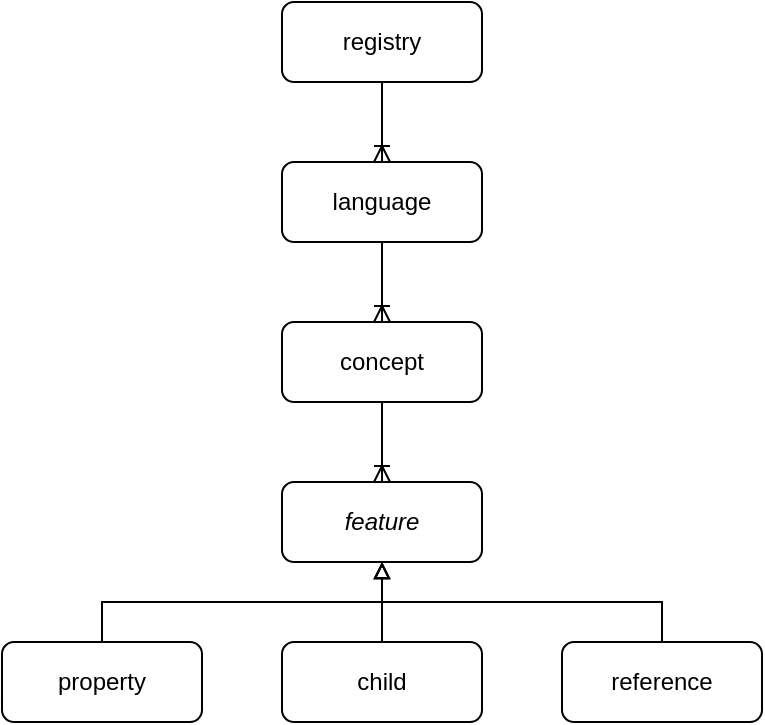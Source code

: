 <mxfile version="19.0.3" type="device"><diagram id="F2KAH38E6O-yfSAaC8Ov" name="Page-1"><mxGraphModel dx="1186" dy="822" grid="1" gridSize="10" guides="1" tooltips="1" connect="1" arrows="1" fold="1" page="1" pageScale="1" pageWidth="827" pageHeight="1169" math="0" shadow="0"><root><mxCell id="0"/><mxCell id="1" parent="0"/><mxCell id="q_UxntVZkWnUf-jzcXFL-5" style="edgeStyle=orthogonalEdgeStyle;rounded=0;orthogonalLoop=1;jettySize=auto;html=1;exitX=0.5;exitY=1;exitDx=0;exitDy=0;endArrow=ERoneToMany;endFill=0;entryX=0.5;entryY=0;entryDx=0;entryDy=0;" edge="1" parent="1" source="q_UxntVZkWnUf-jzcXFL-1" target="q_UxntVZkWnUf-jzcXFL-4"><mxGeometry relative="1" as="geometry"/></mxCell><mxCell id="q_UxntVZkWnUf-jzcXFL-1" value="language" style="rounded=1;whiteSpace=wrap;html=1;" vertex="1" parent="1"><mxGeometry x="240" y="200" width="100" height="40" as="geometry"/></mxCell><mxCell id="q_UxntVZkWnUf-jzcXFL-3" style="edgeStyle=orthogonalEdgeStyle;rounded=0;orthogonalLoop=1;jettySize=auto;html=1;exitX=0.5;exitY=1;exitDx=0;exitDy=0;entryX=0.5;entryY=0;entryDx=0;entryDy=0;endArrow=ERoneToMany;endFill=0;" edge="1" parent="1" source="q_UxntVZkWnUf-jzcXFL-2" target="q_UxntVZkWnUf-jzcXFL-1"><mxGeometry relative="1" as="geometry"/></mxCell><mxCell id="q_UxntVZkWnUf-jzcXFL-2" value="registry" style="rounded=1;whiteSpace=wrap;html=1;" vertex="1" parent="1"><mxGeometry x="240" y="120" width="100" height="40" as="geometry"/></mxCell><mxCell id="q_UxntVZkWnUf-jzcXFL-7" style="edgeStyle=orthogonalEdgeStyle;rounded=0;orthogonalLoop=1;jettySize=auto;html=1;exitX=0.5;exitY=1;exitDx=0;exitDy=0;entryX=0.5;entryY=0;entryDx=0;entryDy=0;endArrow=ERoneToMany;endFill=0;" edge="1" parent="1" source="q_UxntVZkWnUf-jzcXFL-4" target="q_UxntVZkWnUf-jzcXFL-6"><mxGeometry relative="1" as="geometry"/></mxCell><mxCell id="q_UxntVZkWnUf-jzcXFL-4" value="concept" style="rounded=1;whiteSpace=wrap;html=1;" vertex="1" parent="1"><mxGeometry x="240" y="280" width="100" height="40" as="geometry"/></mxCell><mxCell id="q_UxntVZkWnUf-jzcXFL-6" value="&lt;i&gt;feature&lt;/i&gt;" style="rounded=1;whiteSpace=wrap;html=1;" vertex="1" parent="1"><mxGeometry x="240" y="360" width="100" height="40" as="geometry"/></mxCell><mxCell id="q_UxntVZkWnUf-jzcXFL-12" style="edgeStyle=orthogonalEdgeStyle;rounded=0;orthogonalLoop=1;jettySize=auto;html=1;exitX=0.5;exitY=0;exitDx=0;exitDy=0;entryX=0.5;entryY=1;entryDx=0;entryDy=0;endArrow=block;endFill=0;" edge="1" parent="1" source="q_UxntVZkWnUf-jzcXFL-8" target="q_UxntVZkWnUf-jzcXFL-6"><mxGeometry relative="1" as="geometry"/></mxCell><mxCell id="q_UxntVZkWnUf-jzcXFL-8" value="property" style="rounded=1;whiteSpace=wrap;html=1;" vertex="1" parent="1"><mxGeometry x="100" y="440" width="100" height="40" as="geometry"/></mxCell><mxCell id="q_UxntVZkWnUf-jzcXFL-11" style="edgeStyle=orthogonalEdgeStyle;rounded=0;orthogonalLoop=1;jettySize=auto;html=1;exitX=0.5;exitY=0;exitDx=0;exitDy=0;entryX=0.5;entryY=1;entryDx=0;entryDy=0;endArrow=block;endFill=0;" edge="1" parent="1" source="q_UxntVZkWnUf-jzcXFL-9" target="q_UxntVZkWnUf-jzcXFL-6"><mxGeometry relative="1" as="geometry"/></mxCell><mxCell id="q_UxntVZkWnUf-jzcXFL-9" value="child" style="rounded=1;whiteSpace=wrap;html=1;" vertex="1" parent="1"><mxGeometry x="240" y="440" width="100" height="40" as="geometry"/></mxCell><mxCell id="q_UxntVZkWnUf-jzcXFL-13" style="edgeStyle=orthogonalEdgeStyle;rounded=0;orthogonalLoop=1;jettySize=auto;html=1;exitX=0.5;exitY=0;exitDx=0;exitDy=0;entryX=0.5;entryY=1;entryDx=0;entryDy=0;endArrow=block;endFill=0;" edge="1" parent="1" source="q_UxntVZkWnUf-jzcXFL-10" target="q_UxntVZkWnUf-jzcXFL-6"><mxGeometry relative="1" as="geometry"/></mxCell><mxCell id="q_UxntVZkWnUf-jzcXFL-10" value="reference" style="rounded=1;whiteSpace=wrap;html=1;" vertex="1" parent="1"><mxGeometry x="380" y="440" width="100" height="40" as="geometry"/></mxCell></root></mxGraphModel></diagram></mxfile>